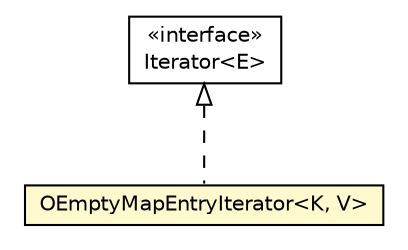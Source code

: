 #!/usr/local/bin/dot
#
# Class diagram 
# Generated by UMLGraph version R5_6-24-gf6e263 (http://www.umlgraph.org/)
#

digraph G {
	edge [fontname="Helvetica",fontsize=10,labelfontname="Helvetica",labelfontsize=10];
	node [fontname="Helvetica",fontsize=10,shape=plaintext];
	nodesep=0.25;
	ranksep=0.5;
	// com.orientechnologies.orient.core.iterator.OEmptyMapEntryIterator<K, V>
	c1686099 [label=<<table title="com.orientechnologies.orient.core.iterator.OEmptyMapEntryIterator" border="0" cellborder="1" cellspacing="0" cellpadding="2" port="p" bgcolor="lemonChiffon" href="./OEmptyMapEntryIterator.html">
		<tr><td><table border="0" cellspacing="0" cellpadding="1">
<tr><td align="center" balign="center"> OEmptyMapEntryIterator&lt;K, V&gt; </td></tr>
		</table></td></tr>
		</table>>, URL="./OEmptyMapEntryIterator.html", fontname="Helvetica", fontcolor="black", fontsize=10.0];
	//com.orientechnologies.orient.core.iterator.OEmptyMapEntryIterator<K, V> implements java.util.Iterator<E>
	c1686724:p -> c1686099:p [dir=back,arrowtail=empty,style=dashed];
	// java.util.Iterator<E>
	c1686724 [label=<<table title="java.util.Iterator" border="0" cellborder="1" cellspacing="0" cellpadding="2" port="p" href="http://java.sun.com/j2se/1.4.2/docs/api/java/util/Iterator.html">
		<tr><td><table border="0" cellspacing="0" cellpadding="1">
<tr><td align="center" balign="center"> &#171;interface&#187; </td></tr>
<tr><td align="center" balign="center"> Iterator&lt;E&gt; </td></tr>
		</table></td></tr>
		</table>>, URL="http://java.sun.com/j2se/1.4.2/docs/api/java/util/Iterator.html", fontname="Helvetica", fontcolor="black", fontsize=10.0];
}

